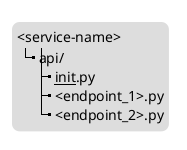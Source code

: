 @startuml

skinparam Legend {
	BorderColor transparent
}

legend
<service-name>
|_ api/
    |_ __init__.py
    |_ <endpoint_1>.py
    |_ <endpoint_2>.py
end legend
@enduml
